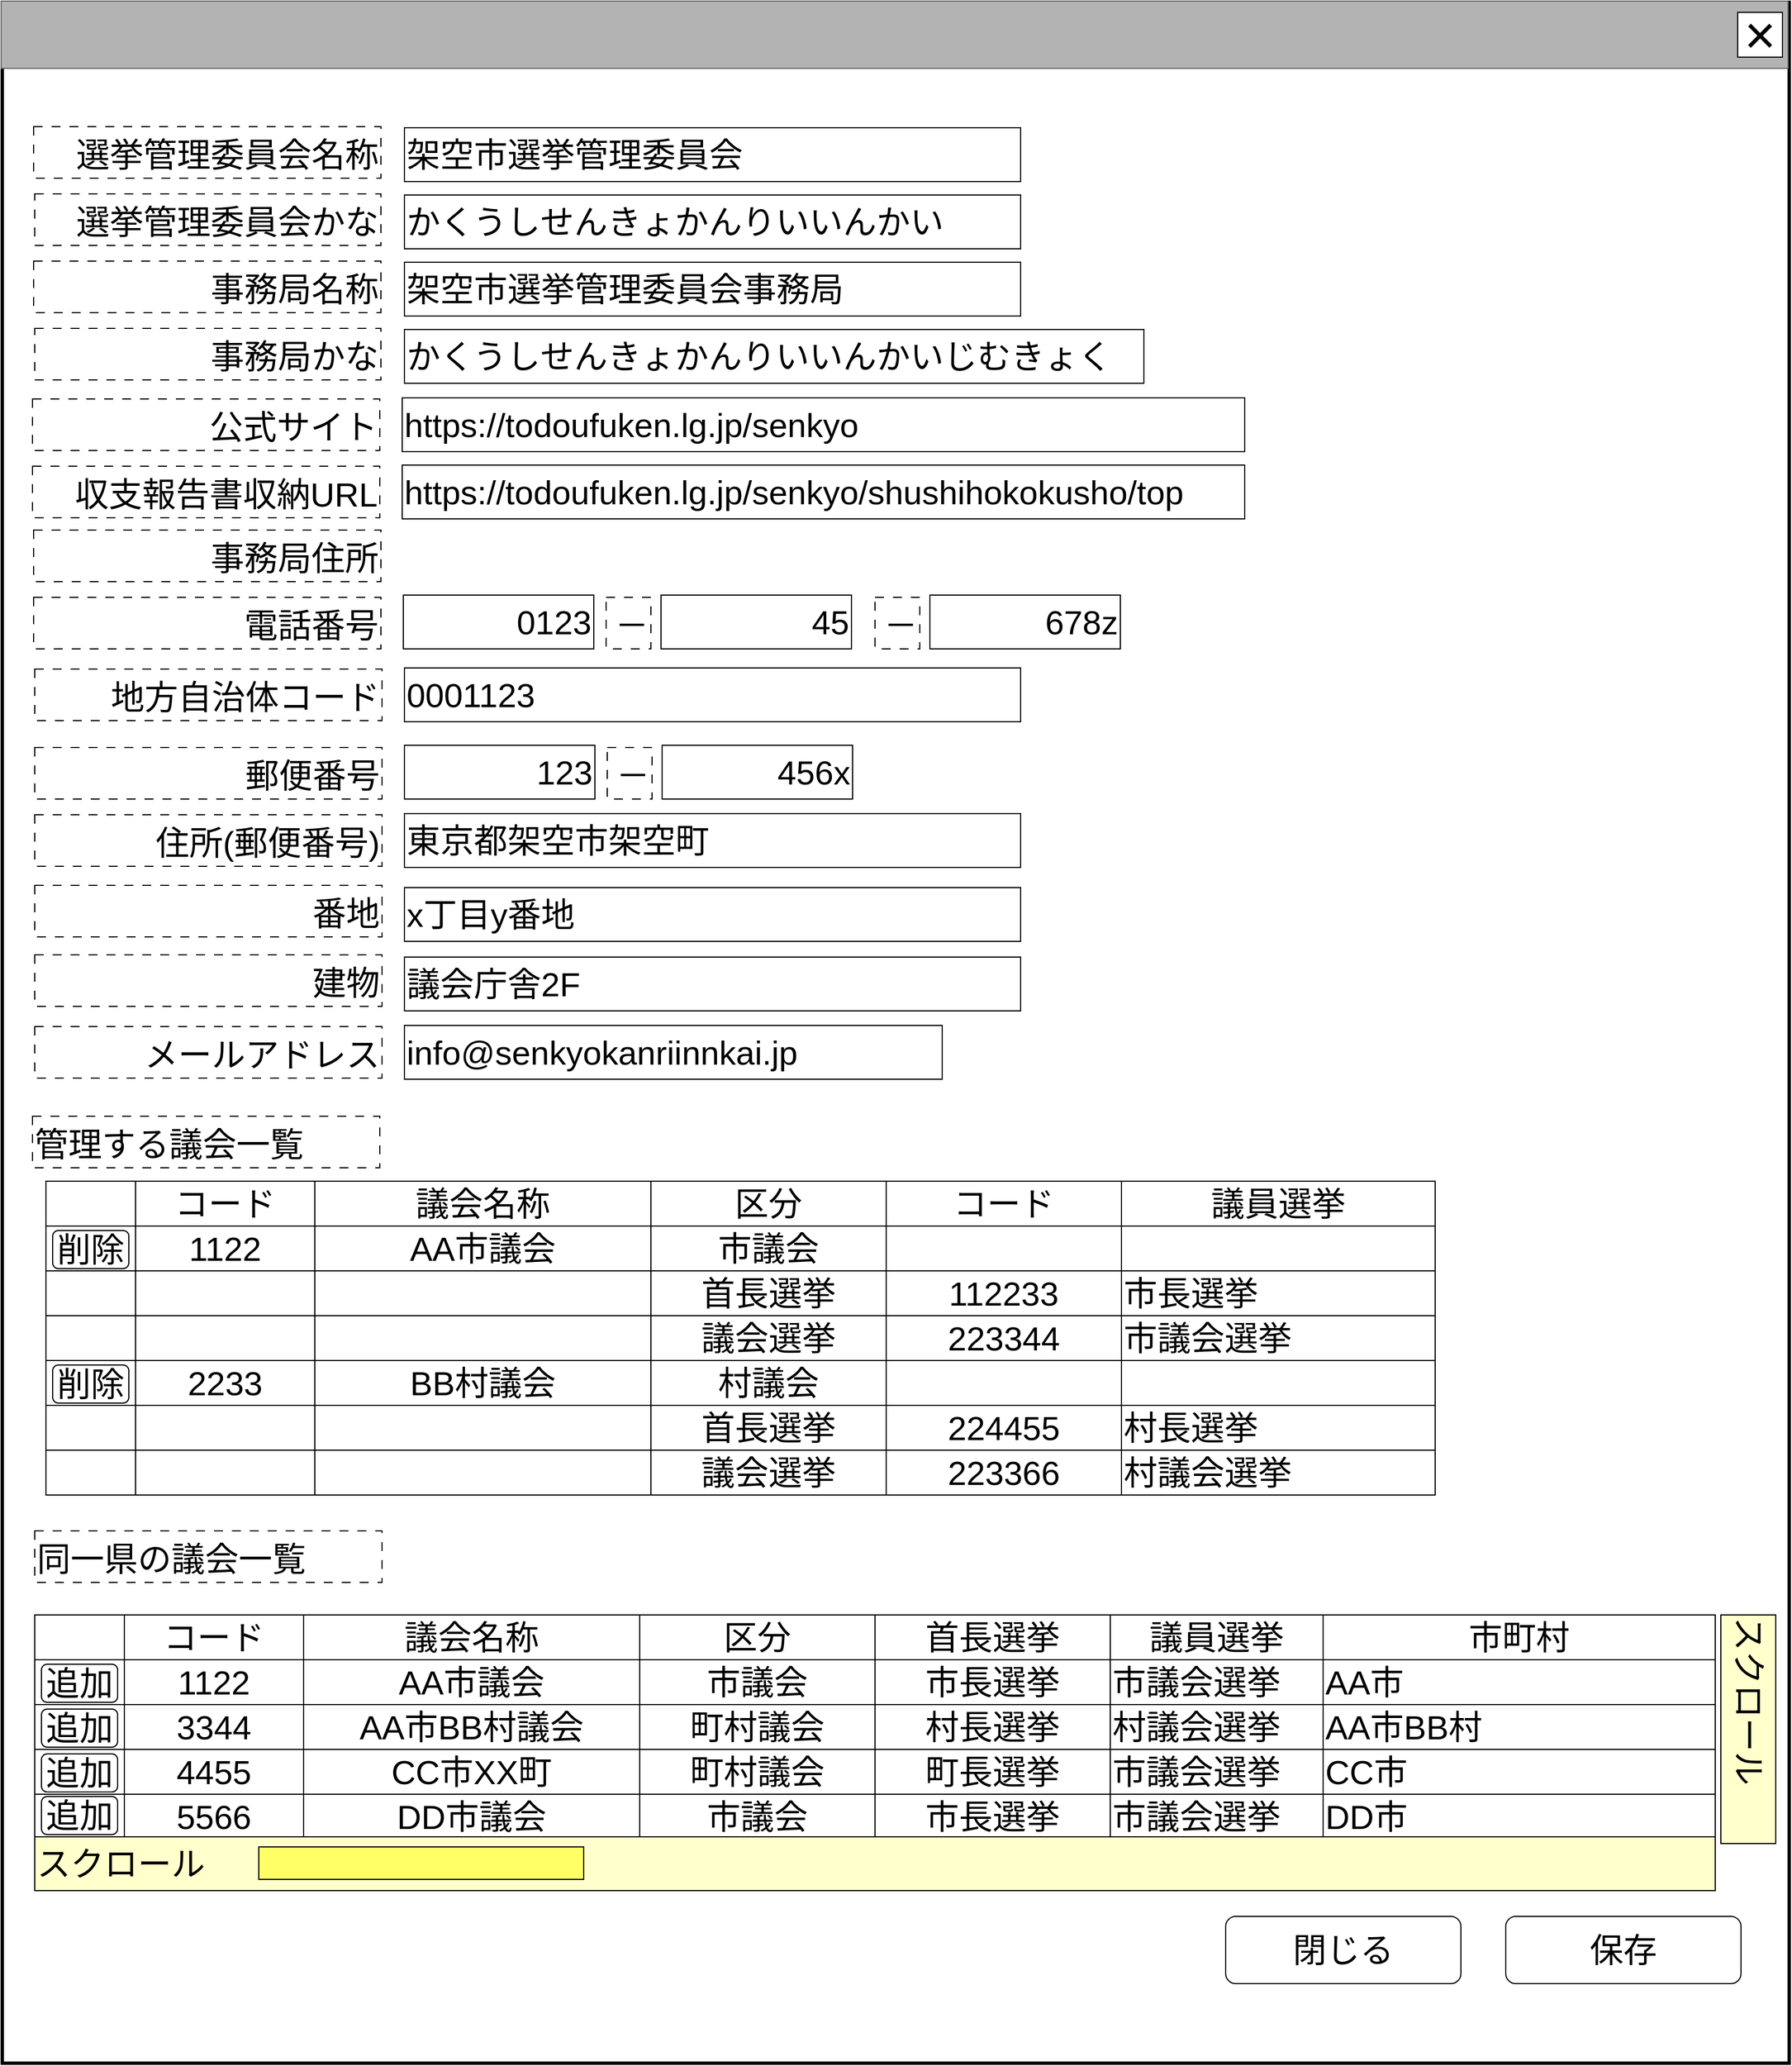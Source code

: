 <mxfile version="24.0.4" type="device">
  <diagram name="ページ1" id="LE8fIzdrHe0wcv1LTvfw">
    <mxGraphModel dx="2125" dy="1255" grid="1" gridSize="10" guides="1" tooltips="1" connect="1" arrows="1" fold="1" page="1" pageScale="1" pageWidth="1600" pageHeight="1200" math="0" shadow="0">
      <root>
        <mxCell id="0" />
        <mxCell id="cFaB45KztUIKXS-_cTrr-4" value="背景" style="locked=1;" parent="0" visible="0" />
        <mxCell id="cFaB45KztUIKXS-_cTrr-5" value="" style="rounded=0;whiteSpace=wrap;html=1;strokeWidth=3;" parent="cFaB45KztUIKXS-_cTrr-4" vertex="1">
          <mxGeometry x="1" y="1" width="1595" height="1180" as="geometry" />
        </mxCell>
        <mxCell id="cFaB45KztUIKXS-_cTrr-6" value="" style="rounded=0;whiteSpace=wrap;html=1;fillColor=#B3B3B3;fontColor=#333333;strokeColor=#666666;" parent="cFaB45KztUIKXS-_cTrr-4" vertex="1">
          <mxGeometry width="1595" height="60" as="geometry" />
        </mxCell>
        <mxCell id="cFaB45KztUIKXS-_cTrr-7" value="&lt;font style=&quot;font-size: 48px;&quot;&gt;×&lt;/font&gt;" style="rounded=0;whiteSpace=wrap;html=1;" parent="cFaB45KztUIKXS-_cTrr-4" vertex="1">
          <mxGeometry x="1550" y="10" width="40" height="40" as="geometry" />
        </mxCell>
        <mxCell id="cFaB45KztUIKXS-_cTrr-8" value="" style="rounded=0;whiteSpace=wrap;html=1;" parent="cFaB45KztUIKXS-_cTrr-4" vertex="1">
          <mxGeometry x="830" y="670" width="120" height="60" as="geometry" />
        </mxCell>
        <mxCell id="cFaB45KztUIKXS-_cTrr-9" value="ウインドウ" style="" parent="0" />
        <mxCell id="cFaB45KztUIKXS-_cTrr-10" value="" style="rounded=0;whiteSpace=wrap;html=1;strokeWidth=3;" parent="cFaB45KztUIKXS-_cTrr-9" vertex="1">
          <mxGeometry x="1" y="1" width="1595" height="1839" as="geometry" />
        </mxCell>
        <mxCell id="cFaB45KztUIKXS-_cTrr-11" value="" style="rounded=0;whiteSpace=wrap;html=1;fillColor=#B3B3B3;fontColor=#333333;strokeColor=#666666;" parent="cFaB45KztUIKXS-_cTrr-9" vertex="1">
          <mxGeometry width="1595" height="60" as="geometry" />
        </mxCell>
        <mxCell id="cFaB45KztUIKXS-_cTrr-12" value="&lt;font style=&quot;font-size: 48px;&quot;&gt;×&lt;/font&gt;" style="rounded=0;whiteSpace=wrap;html=1;" parent="cFaB45KztUIKXS-_cTrr-9" vertex="1">
          <mxGeometry x="1550" y="10" width="40" height="40" as="geometry" />
        </mxCell>
        <mxCell id="cFaB45KztUIKXS-_cTrr-14" value="名称未設定レイヤ" style="" parent="0" />
        <mxCell id="cDHuPOXS9VM1hq6QltUD-22" value="&lt;span style=&quot;font-size: 30px;&quot;&gt;123&lt;br&gt;&lt;/span&gt;" style="rounded=0;whiteSpace=wrap;html=1;align=right;" parent="cFaB45KztUIKXS-_cTrr-14" vertex="1">
          <mxGeometry x="360" y="664" width="170" height="48" as="geometry" />
        </mxCell>
        <mxCell id="cDHuPOXS9VM1hq6QltUD-23" value="&lt;span style=&quot;font-size: 30px;&quot;&gt;郵便番号&lt;/span&gt;" style="rounded=0;whiteSpace=wrap;html=1;align=right;dashed=1;dashPattern=8 8;verticalAlign=bottom;" parent="cFaB45KztUIKXS-_cTrr-14" vertex="1">
          <mxGeometry x="30" y="666" width="310" height="46" as="geometry" />
        </mxCell>
        <mxCell id="cDHuPOXS9VM1hq6QltUD-24" value="&lt;span style=&quot;font-size: 30px;&quot;&gt;456x&lt;br&gt;&lt;/span&gt;" style="rounded=0;whiteSpace=wrap;html=1;align=right;" parent="cFaB45KztUIKXS-_cTrr-14" vertex="1">
          <mxGeometry x="590" y="664" width="170" height="48" as="geometry" />
        </mxCell>
        <mxCell id="cDHuPOXS9VM1hq6QltUD-25" value="&lt;span style=&quot;font-size: 30px;&quot;&gt;住所(郵便番号)&lt;/span&gt;" style="rounded=0;whiteSpace=wrap;html=1;align=right;dashed=1;dashPattern=8 8;verticalAlign=bottom;" parent="cFaB45KztUIKXS-_cTrr-14" vertex="1">
          <mxGeometry x="30" y="726" width="310" height="46" as="geometry" />
        </mxCell>
        <mxCell id="cDHuPOXS9VM1hq6QltUD-26" value="&lt;span style=&quot;font-size: 30px;&quot;&gt;番地&lt;/span&gt;" style="rounded=0;whiteSpace=wrap;html=1;align=right;dashed=1;dashPattern=8 8;verticalAlign=bottom;" parent="cFaB45KztUIKXS-_cTrr-14" vertex="1">
          <mxGeometry x="30" y="789" width="310" height="46" as="geometry" />
        </mxCell>
        <mxCell id="cDHuPOXS9VM1hq6QltUD-27" value="&lt;span style=&quot;font-size: 30px;&quot;&gt;建物&lt;/span&gt;" style="rounded=0;whiteSpace=wrap;html=1;align=right;dashed=1;dashPattern=8 8;verticalAlign=bottom;" parent="cFaB45KztUIKXS-_cTrr-14" vertex="1">
          <mxGeometry x="30" y="851" width="310" height="46" as="geometry" />
        </mxCell>
        <mxCell id="cDHuPOXS9VM1hq6QltUD-28" value="&lt;span style=&quot;font-size: 30px;&quot;&gt;メールアドレス&lt;/span&gt;" style="rounded=0;whiteSpace=wrap;html=1;align=right;dashed=1;dashPattern=8 8;verticalAlign=bottom;" parent="cFaB45KztUIKXS-_cTrr-14" vertex="1">
          <mxGeometry x="30" y="915" width="310" height="46" as="geometry" />
        </mxCell>
        <mxCell id="cDHuPOXS9VM1hq6QltUD-29" value="&lt;font style=&quot;font-size: 30px;&quot;&gt;info@senkyokanriinnkai.jp&lt;/font&gt;" style="rounded=0;whiteSpace=wrap;html=1;align=left;" parent="cFaB45KztUIKXS-_cTrr-14" vertex="1">
          <mxGeometry x="360" y="914" width="480" height="48" as="geometry" />
        </mxCell>
        <mxCell id="cDHuPOXS9VM1hq6QltUD-32" value="&lt;span style=&quot;font-size: 30px;&quot;&gt;東京都架空市架空町&lt;/span&gt;" style="rounded=0;whiteSpace=wrap;html=1;align=left;" parent="cFaB45KztUIKXS-_cTrr-14" vertex="1">
          <mxGeometry x="360" y="725" width="550" height="48" as="geometry" />
        </mxCell>
        <mxCell id="cDHuPOXS9VM1hq6QltUD-33" value="&lt;span style=&quot;font-size: 30px;&quot;&gt;x丁目y番地&lt;/span&gt;" style="rounded=0;whiteSpace=wrap;html=1;align=left;" parent="cFaB45KztUIKXS-_cTrr-14" vertex="1">
          <mxGeometry x="360" y="791" width="550" height="48" as="geometry" />
        </mxCell>
        <mxCell id="cDHuPOXS9VM1hq6QltUD-34" value="&lt;span style=&quot;font-size: 30px;&quot;&gt;議会庁舎2F&lt;/span&gt;" style="rounded=0;whiteSpace=wrap;html=1;align=left;" parent="cFaB45KztUIKXS-_cTrr-14" vertex="1">
          <mxGeometry x="360" y="853" width="550" height="48" as="geometry" />
        </mxCell>
        <mxCell id="cDHuPOXS9VM1hq6QltUD-35" value="&lt;span style=&quot;font-size: 30px;&quot;&gt;－&lt;/span&gt;" style="rounded=0;whiteSpace=wrap;html=1;align=right;dashed=1;dashPattern=8 8;verticalAlign=bottom;" parent="cFaB45KztUIKXS-_cTrr-14" vertex="1">
          <mxGeometry x="541" y="666" width="40" height="46" as="geometry" />
        </mxCell>
        <mxCell id="cDHuPOXS9VM1hq6QltUD-36" value="&lt;font style=&quot;font-size: 30px;&quot;&gt;0123&lt;/font&gt;" style="rounded=0;whiteSpace=wrap;html=1;align=right;fillColor=#FFFFFF;" parent="cFaB45KztUIKXS-_cTrr-14" vertex="1">
          <mxGeometry x="359" y="530" width="170" height="48" as="geometry" />
        </mxCell>
        <mxCell id="cDHuPOXS9VM1hq6QltUD-37" value="&lt;span style=&quot;font-size: 30px;&quot;&gt;電話番号&lt;/span&gt;" style="rounded=0;whiteSpace=wrap;html=1;align=right;dashed=1;dashPattern=8 8;verticalAlign=bottom;" parent="cFaB45KztUIKXS-_cTrr-14" vertex="1">
          <mxGeometry x="29" y="532" width="310" height="46" as="geometry" />
        </mxCell>
        <mxCell id="cDHuPOXS9VM1hq6QltUD-38" value="&lt;span style=&quot;font-size: 30px;&quot;&gt;45&lt;br&gt;&lt;/span&gt;" style="rounded=0;whiteSpace=wrap;html=1;align=right;fillColor=#FFFFFF;" parent="cFaB45KztUIKXS-_cTrr-14" vertex="1">
          <mxGeometry x="589" y="530" width="170" height="48" as="geometry" />
        </mxCell>
        <mxCell id="cDHuPOXS9VM1hq6QltUD-39" value="&lt;span style=&quot;font-size: 30px;&quot;&gt;－&lt;/span&gt;" style="rounded=0;whiteSpace=wrap;html=1;align=right;dashed=1;dashPattern=8 8;verticalAlign=bottom;" parent="cFaB45KztUIKXS-_cTrr-14" vertex="1">
          <mxGeometry x="540" y="532" width="40" height="46" as="geometry" />
        </mxCell>
        <mxCell id="cDHuPOXS9VM1hq6QltUD-40" value="&lt;span style=&quot;font-size: 30px;&quot;&gt;678z&lt;br&gt;&lt;/span&gt;" style="rounded=0;whiteSpace=wrap;html=1;align=right;fillColor=#FFFFFF;" parent="cFaB45KztUIKXS-_cTrr-14" vertex="1">
          <mxGeometry x="829" y="530" width="170" height="48" as="geometry" />
        </mxCell>
        <mxCell id="cDHuPOXS9VM1hq6QltUD-41" value="&lt;span style=&quot;font-size: 30px;&quot;&gt;－&lt;/span&gt;" style="rounded=0;whiteSpace=wrap;html=1;align=right;dashed=1;dashPattern=8 8;verticalAlign=bottom;" parent="cFaB45KztUIKXS-_cTrr-14" vertex="1">
          <mxGeometry x="780" y="532" width="40" height="46" as="geometry" />
        </mxCell>
        <mxCell id="cDHuPOXS9VM1hq6QltUD-42" value="&lt;span style=&quot;font-size: 30px;&quot;&gt;事務局住所&lt;/span&gt;" style="rounded=0;whiteSpace=wrap;html=1;align=right;dashed=1;dashPattern=8 8;verticalAlign=bottom;" parent="cFaB45KztUIKXS-_cTrr-14" vertex="1">
          <mxGeometry x="29" y="472" width="310" height="46" as="geometry" />
        </mxCell>
        <mxCell id="cDHuPOXS9VM1hq6QltUD-43" value="&lt;span style=&quot;font-size: 30px;&quot;&gt;選挙管理委員会名称&lt;/span&gt;" style="rounded=0;whiteSpace=wrap;html=1;align=right;dashed=1;dashPattern=8 8;verticalAlign=bottom;" parent="cFaB45KztUIKXS-_cTrr-14" vertex="1">
          <mxGeometry x="29" y="112" width="310" height="46" as="geometry" />
        </mxCell>
        <mxCell id="cDHuPOXS9VM1hq6QltUD-44" value="&lt;span style=&quot;font-size: 30px;&quot;&gt;地方自治体コード&lt;/span&gt;" style="rounded=0;whiteSpace=wrap;html=1;align=right;dashed=1;dashPattern=8 8;verticalAlign=bottom;" parent="cFaB45KztUIKXS-_cTrr-14" vertex="1">
          <mxGeometry x="30" y="596" width="310" height="46" as="geometry" />
        </mxCell>
        <mxCell id="cDHuPOXS9VM1hq6QltUD-45" value="&lt;span style=&quot;font-size: 30px;&quot;&gt;0001123&lt;/span&gt;" style="rounded=0;whiteSpace=wrap;html=1;align=left;" parent="cFaB45KztUIKXS-_cTrr-14" vertex="1">
          <mxGeometry x="360" y="595" width="550" height="48" as="geometry" />
        </mxCell>
        <mxCell id="cDHuPOXS9VM1hq6QltUD-46" value="&lt;span style=&quot;font-size: 30px;&quot;&gt;架空市選挙管理委員会&lt;/span&gt;" style="rounded=0;whiteSpace=wrap;html=1;align=left;" parent="cFaB45KztUIKXS-_cTrr-14" vertex="1">
          <mxGeometry x="360" y="113" width="550" height="48" as="geometry" />
        </mxCell>
        <mxCell id="cDHuPOXS9VM1hq6QltUD-47" value="&lt;span style=&quot;font-size: 30px;&quot;&gt;選挙管理委員会かな&lt;/span&gt;" style="rounded=0;whiteSpace=wrap;html=1;align=right;dashed=1;dashPattern=8 8;verticalAlign=bottom;" parent="cFaB45KztUIKXS-_cTrr-14" vertex="1">
          <mxGeometry x="30" y="172" width="309" height="46" as="geometry" />
        </mxCell>
        <mxCell id="cDHuPOXS9VM1hq6QltUD-48" value="&lt;span style=&quot;font-size: 30px;&quot;&gt;かくうしせんきょかんりいいんかい&lt;/span&gt;" style="rounded=0;whiteSpace=wrap;html=1;align=left;" parent="cFaB45KztUIKXS-_cTrr-14" vertex="1">
          <mxGeometry x="360" y="173" width="550" height="48" as="geometry" />
        </mxCell>
        <mxCell id="cDHuPOXS9VM1hq6QltUD-49" value="&lt;span style=&quot;font-size: 30px;&quot;&gt;架空市選挙管理委員会&lt;/span&gt;" style="rounded=0;whiteSpace=wrap;html=1;align=left;" parent="cFaB45KztUIKXS-_cTrr-14" vertex="1">
          <mxGeometry x="360" y="113" width="550" height="48" as="geometry" />
        </mxCell>
        <mxCell id="cDHuPOXS9VM1hq6QltUD-50" value="&lt;span style=&quot;font-size: 30px;&quot;&gt;事務局名称&lt;/span&gt;" style="rounded=0;whiteSpace=wrap;html=1;align=right;dashed=1;dashPattern=8 8;verticalAlign=bottom;" parent="cFaB45KztUIKXS-_cTrr-14" vertex="1">
          <mxGeometry x="29" y="232" width="310" height="46" as="geometry" />
        </mxCell>
        <mxCell id="cDHuPOXS9VM1hq6QltUD-51" value="&lt;span style=&quot;font-size: 30px;&quot;&gt;事務局かな&lt;/span&gt;" style="rounded=0;whiteSpace=wrap;html=1;align=right;dashed=1;dashPattern=8 8;verticalAlign=bottom;" parent="cFaB45KztUIKXS-_cTrr-14" vertex="1">
          <mxGeometry x="30" y="292" width="309" height="46" as="geometry" />
        </mxCell>
        <mxCell id="cDHuPOXS9VM1hq6QltUD-52" value="&lt;span style=&quot;font-size: 30px;&quot;&gt;かくうしせんきょかんりいいんかいじむきょく&lt;/span&gt;" style="rounded=0;whiteSpace=wrap;html=1;align=left;" parent="cFaB45KztUIKXS-_cTrr-14" vertex="1">
          <mxGeometry x="360" y="293" width="660" height="48" as="geometry" />
        </mxCell>
        <mxCell id="cDHuPOXS9VM1hq6QltUD-53" value="&lt;span style=&quot;font-size: 30px;&quot;&gt;架空市選挙管理委員会事務局&lt;/span&gt;" style="rounded=0;whiteSpace=wrap;html=1;align=left;" parent="cFaB45KztUIKXS-_cTrr-14" vertex="1">
          <mxGeometry x="360" y="233" width="550" height="48" as="geometry" />
        </mxCell>
        <mxCell id="wAjUPPsb0E5kBIjXr_kq-0" value="&lt;span style=&quot;font-size: 30px;&quot;&gt;同一県の議会一覧&lt;/span&gt;" style="rounded=0;whiteSpace=wrap;html=1;align=left;dashed=1;dashPattern=8 8;verticalAlign=bottom;" parent="cFaB45KztUIKXS-_cTrr-14" vertex="1">
          <mxGeometry x="30" y="1365" width="310" height="46" as="geometry" />
        </mxCell>
        <mxCell id="wAjUPPsb0E5kBIjXr_kq-1" value="" style="shape=table;startSize=0;container=1;collapsible=0;childLayout=tableLayout;fontSize=16;" parent="cFaB45KztUIKXS-_cTrr-14" vertex="1">
          <mxGeometry x="30" y="1440" width="1500" height="200" as="geometry" />
        </mxCell>
        <mxCell id="wAjUPPsb0E5kBIjXr_kq-2" value="" style="shape=tableRow;horizontal=0;startSize=0;swimlaneHead=0;swimlaneBody=0;strokeColor=inherit;top=0;left=0;bottom=0;right=0;collapsible=0;dropTarget=0;fillColor=none;points=[[0,0.5],[1,0.5]];portConstraint=eastwest;fontSize=16;" parent="wAjUPPsb0E5kBIjXr_kq-1" vertex="1">
          <mxGeometry width="1500" height="40" as="geometry" />
        </mxCell>
        <mxCell id="wAjUPPsb0E5kBIjXr_kq-3" value="" style="shape=partialRectangle;html=1;whiteSpace=wrap;connectable=0;strokeColor=inherit;overflow=hidden;fillColor=none;top=0;left=0;bottom=0;right=0;pointerEvents=1;fontSize=16;" parent="wAjUPPsb0E5kBIjXr_kq-2" vertex="1">
          <mxGeometry width="80" height="40" as="geometry">
            <mxRectangle width="80" height="40" as="alternateBounds" />
          </mxGeometry>
        </mxCell>
        <mxCell id="wAjUPPsb0E5kBIjXr_kq-4" value="&lt;font style=&quot;font-size: 30px;&quot;&gt;コード&lt;/font&gt;" style="shape=partialRectangle;html=1;whiteSpace=wrap;connectable=0;strokeColor=inherit;overflow=hidden;fillColor=none;top=0;left=0;bottom=0;right=0;pointerEvents=1;fontSize=16;" parent="wAjUPPsb0E5kBIjXr_kq-2" vertex="1">
          <mxGeometry x="80" width="160" height="40" as="geometry">
            <mxRectangle width="160" height="40" as="alternateBounds" />
          </mxGeometry>
        </mxCell>
        <mxCell id="wAjUPPsb0E5kBIjXr_kq-5" value="&lt;font style=&quot;font-size: 30px;&quot;&gt;議会名称&lt;/font&gt;" style="shape=partialRectangle;html=1;whiteSpace=wrap;connectable=0;strokeColor=inherit;overflow=hidden;fillColor=none;top=0;left=0;bottom=0;right=0;pointerEvents=1;fontSize=16;" parent="wAjUPPsb0E5kBIjXr_kq-2" vertex="1">
          <mxGeometry x="240" width="300" height="40" as="geometry">
            <mxRectangle width="300" height="40" as="alternateBounds" />
          </mxGeometry>
        </mxCell>
        <mxCell id="wAjUPPsb0E5kBIjXr_kq-6" value="&lt;font style=&quot;font-size: 30px;&quot;&gt;区分&lt;/font&gt;" style="shape=partialRectangle;html=1;whiteSpace=wrap;connectable=0;strokeColor=inherit;overflow=hidden;fillColor=none;top=0;left=0;bottom=0;right=0;pointerEvents=1;fontSize=16;" parent="wAjUPPsb0E5kBIjXr_kq-2" vertex="1">
          <mxGeometry x="540" width="210" height="40" as="geometry">
            <mxRectangle width="210" height="40" as="alternateBounds" />
          </mxGeometry>
        </mxCell>
        <mxCell id="wAjUPPsb0E5kBIjXr_kq-7" value="&lt;font style=&quot;font-size: 30px;&quot;&gt;首長選挙&lt;/font&gt;" style="shape=partialRectangle;html=1;whiteSpace=wrap;connectable=0;strokeColor=inherit;overflow=hidden;fillColor=none;top=0;left=0;bottom=0;right=0;pointerEvents=1;fontSize=16;" parent="wAjUPPsb0E5kBIjXr_kq-2" vertex="1">
          <mxGeometry x="750" width="210" height="40" as="geometry">
            <mxRectangle width="210" height="40" as="alternateBounds" />
          </mxGeometry>
        </mxCell>
        <mxCell id="wAjUPPsb0E5kBIjXr_kq-8" value="&lt;font style=&quot;font-size: 30px;&quot;&gt;議員選挙&lt;/font&gt;" style="shape=partialRectangle;html=1;whiteSpace=wrap;connectable=0;strokeColor=inherit;overflow=hidden;fillColor=none;top=0;left=0;bottom=0;right=0;pointerEvents=1;fontSize=16;" parent="wAjUPPsb0E5kBIjXr_kq-2" vertex="1">
          <mxGeometry x="960" width="190" height="40" as="geometry">
            <mxRectangle width="190" height="40" as="alternateBounds" />
          </mxGeometry>
        </mxCell>
        <mxCell id="wAjUPPsb0E5kBIjXr_kq-9" value="&lt;font style=&quot;font-size: 30px;&quot;&gt;市町村&lt;/font&gt;" style="shape=partialRectangle;html=1;whiteSpace=wrap;connectable=0;strokeColor=inherit;overflow=hidden;fillColor=none;top=0;left=0;bottom=0;right=0;pointerEvents=1;fontSize=16;" parent="wAjUPPsb0E5kBIjXr_kq-2" vertex="1">
          <mxGeometry x="1150" width="350" height="40" as="geometry">
            <mxRectangle width="350" height="40" as="alternateBounds" />
          </mxGeometry>
        </mxCell>
        <mxCell id="wAjUPPsb0E5kBIjXr_kq-10" value="" style="shape=tableRow;horizontal=0;startSize=0;swimlaneHead=0;swimlaneBody=0;strokeColor=inherit;top=0;left=0;bottom=0;right=0;collapsible=0;dropTarget=0;fillColor=none;points=[[0,0.5],[1,0.5]];portConstraint=eastwest;fontSize=16;" parent="wAjUPPsb0E5kBIjXr_kq-1" vertex="1">
          <mxGeometry y="40" width="1500" height="40" as="geometry" />
        </mxCell>
        <mxCell id="wAjUPPsb0E5kBIjXr_kq-11" value="" style="shape=partialRectangle;html=1;whiteSpace=wrap;connectable=0;strokeColor=inherit;overflow=hidden;fillColor=none;top=0;left=0;bottom=0;right=0;pointerEvents=1;fontSize=16;" parent="wAjUPPsb0E5kBIjXr_kq-10" vertex="1">
          <mxGeometry width="80" height="40" as="geometry">
            <mxRectangle width="80" height="40" as="alternateBounds" />
          </mxGeometry>
        </mxCell>
        <mxCell id="wAjUPPsb0E5kBIjXr_kq-12" value="&lt;font style=&quot;font-size: 30px;&quot;&gt;1122&lt;/font&gt;" style="shape=partialRectangle;html=1;whiteSpace=wrap;connectable=0;strokeColor=inherit;overflow=hidden;fillColor=none;top=0;left=0;bottom=0;right=0;pointerEvents=1;fontSize=16;" parent="wAjUPPsb0E5kBIjXr_kq-10" vertex="1">
          <mxGeometry x="80" width="160" height="40" as="geometry">
            <mxRectangle width="160" height="40" as="alternateBounds" />
          </mxGeometry>
        </mxCell>
        <mxCell id="wAjUPPsb0E5kBIjXr_kq-13" value="&lt;span style=&quot;font-size: 30px;&quot;&gt;AA市議会&lt;/span&gt;" style="shape=partialRectangle;html=1;whiteSpace=wrap;connectable=0;strokeColor=inherit;overflow=hidden;fillColor=none;top=0;left=0;bottom=0;right=0;pointerEvents=1;fontSize=16;" parent="wAjUPPsb0E5kBIjXr_kq-10" vertex="1">
          <mxGeometry x="240" width="300" height="40" as="geometry">
            <mxRectangle width="300" height="40" as="alternateBounds" />
          </mxGeometry>
        </mxCell>
        <mxCell id="wAjUPPsb0E5kBIjXr_kq-14" value="&lt;font style=&quot;font-size: 30px;&quot;&gt;市議会&lt;/font&gt;" style="shape=partialRectangle;html=1;whiteSpace=wrap;connectable=0;strokeColor=inherit;overflow=hidden;fillColor=none;top=0;left=0;bottom=0;right=0;pointerEvents=1;fontSize=16;" parent="wAjUPPsb0E5kBIjXr_kq-10" vertex="1">
          <mxGeometry x="540" width="210" height="40" as="geometry">
            <mxRectangle width="210" height="40" as="alternateBounds" />
          </mxGeometry>
        </mxCell>
        <mxCell id="wAjUPPsb0E5kBIjXr_kq-15" value="&lt;font style=&quot;font-size: 30px;&quot;&gt;市長選挙&lt;br&gt;&lt;/font&gt;" style="shape=partialRectangle;html=1;whiteSpace=wrap;connectable=0;strokeColor=inherit;overflow=hidden;fillColor=none;top=0;left=0;bottom=0;right=0;pointerEvents=1;fontSize=16;" parent="wAjUPPsb0E5kBIjXr_kq-10" vertex="1">
          <mxGeometry x="750" width="210" height="40" as="geometry">
            <mxRectangle width="210" height="40" as="alternateBounds" />
          </mxGeometry>
        </mxCell>
        <mxCell id="wAjUPPsb0E5kBIjXr_kq-16" value="&lt;font style=&quot;font-size: 30px;&quot;&gt;市議会選挙&lt;/font&gt;" style="shape=partialRectangle;html=1;whiteSpace=wrap;connectable=0;strokeColor=inherit;overflow=hidden;fillColor=none;top=0;left=0;bottom=0;right=0;pointerEvents=1;fontSize=16;align=left;" parent="wAjUPPsb0E5kBIjXr_kq-10" vertex="1">
          <mxGeometry x="960" width="190" height="40" as="geometry">
            <mxRectangle width="190" height="40" as="alternateBounds" />
          </mxGeometry>
        </mxCell>
        <mxCell id="wAjUPPsb0E5kBIjXr_kq-17" value="&lt;font style=&quot;font-size: 30px;&quot;&gt;AA市&lt;/font&gt;" style="shape=partialRectangle;html=1;whiteSpace=wrap;connectable=0;strokeColor=inherit;overflow=hidden;fillColor=none;top=0;left=0;bottom=0;right=0;pointerEvents=1;fontSize=16;align=left;" parent="wAjUPPsb0E5kBIjXr_kq-10" vertex="1">
          <mxGeometry x="1150" width="350" height="40" as="geometry">
            <mxRectangle width="350" height="40" as="alternateBounds" />
          </mxGeometry>
        </mxCell>
        <mxCell id="wAjUPPsb0E5kBIjXr_kq-18" value="" style="shape=tableRow;horizontal=0;startSize=0;swimlaneHead=0;swimlaneBody=0;strokeColor=inherit;top=0;left=0;bottom=0;right=0;collapsible=0;dropTarget=0;fillColor=none;points=[[0,0.5],[1,0.5]];portConstraint=eastwest;fontSize=16;align=left;" parent="wAjUPPsb0E5kBIjXr_kq-1" vertex="1">
          <mxGeometry y="80" width="1500" height="40" as="geometry" />
        </mxCell>
        <mxCell id="wAjUPPsb0E5kBIjXr_kq-19" value="" style="shape=partialRectangle;html=1;whiteSpace=wrap;connectable=0;strokeColor=inherit;overflow=hidden;fillColor=none;top=0;left=0;bottom=0;right=0;pointerEvents=1;fontSize=16;" parent="wAjUPPsb0E5kBIjXr_kq-18" vertex="1">
          <mxGeometry width="80" height="40" as="geometry">
            <mxRectangle width="80" height="40" as="alternateBounds" />
          </mxGeometry>
        </mxCell>
        <mxCell id="wAjUPPsb0E5kBIjXr_kq-20" value="&lt;font style=&quot;font-size: 30px;&quot;&gt;3344&lt;/font&gt;" style="shape=partialRectangle;html=1;whiteSpace=wrap;connectable=0;strokeColor=inherit;overflow=hidden;fillColor=none;top=0;left=0;bottom=0;right=0;pointerEvents=1;fontSize=16;" parent="wAjUPPsb0E5kBIjXr_kq-18" vertex="1">
          <mxGeometry x="80" width="160" height="40" as="geometry">
            <mxRectangle width="160" height="40" as="alternateBounds" />
          </mxGeometry>
        </mxCell>
        <mxCell id="wAjUPPsb0E5kBIjXr_kq-21" value="&lt;font style=&quot;font-size: 30px;&quot;&gt;AA市BB村議会&lt;br&gt;&lt;/font&gt;" style="shape=partialRectangle;html=1;whiteSpace=wrap;connectable=0;strokeColor=inherit;overflow=hidden;fillColor=none;top=0;left=0;bottom=0;right=0;pointerEvents=1;fontSize=16;" parent="wAjUPPsb0E5kBIjXr_kq-18" vertex="1">
          <mxGeometry x="240" width="300" height="40" as="geometry">
            <mxRectangle width="300" height="40" as="alternateBounds" />
          </mxGeometry>
        </mxCell>
        <mxCell id="wAjUPPsb0E5kBIjXr_kq-22" value="&lt;font style=&quot;font-size: 30px;&quot;&gt;町村議会&lt;/font&gt;" style="shape=partialRectangle;html=1;whiteSpace=wrap;connectable=0;strokeColor=inherit;overflow=hidden;fillColor=none;top=0;left=0;bottom=0;right=0;pointerEvents=1;fontSize=16;" parent="wAjUPPsb0E5kBIjXr_kq-18" vertex="1">
          <mxGeometry x="540" width="210" height="40" as="geometry">
            <mxRectangle width="210" height="40" as="alternateBounds" />
          </mxGeometry>
        </mxCell>
        <mxCell id="wAjUPPsb0E5kBIjXr_kq-23" value="&lt;font style=&quot;font-size: 30px;&quot;&gt;村長選挙&lt;/font&gt;" style="shape=partialRectangle;html=1;whiteSpace=wrap;connectable=0;strokeColor=inherit;overflow=hidden;fillColor=none;top=0;left=0;bottom=0;right=0;pointerEvents=1;fontSize=16;" parent="wAjUPPsb0E5kBIjXr_kq-18" vertex="1">
          <mxGeometry x="750" width="210" height="40" as="geometry">
            <mxRectangle width="210" height="40" as="alternateBounds" />
          </mxGeometry>
        </mxCell>
        <mxCell id="wAjUPPsb0E5kBIjXr_kq-24" value="&lt;font style=&quot;font-size: 30px;&quot;&gt;村議会選挙&lt;/font&gt;" style="shape=partialRectangle;html=1;whiteSpace=wrap;connectable=0;strokeColor=inherit;overflow=hidden;fillColor=none;top=0;left=0;bottom=0;right=0;pointerEvents=1;fontSize=16;align=left;" parent="wAjUPPsb0E5kBIjXr_kq-18" vertex="1">
          <mxGeometry x="960" width="190" height="40" as="geometry">
            <mxRectangle width="190" height="40" as="alternateBounds" />
          </mxGeometry>
        </mxCell>
        <mxCell id="wAjUPPsb0E5kBIjXr_kq-25" value="&lt;font style=&quot;font-size: 30px;&quot;&gt;AA市BB村&lt;/font&gt;" style="shape=partialRectangle;html=1;whiteSpace=wrap;connectable=0;strokeColor=inherit;overflow=hidden;fillColor=none;top=0;left=0;bottom=0;right=0;pointerEvents=1;fontSize=16;align=left;" parent="wAjUPPsb0E5kBIjXr_kq-18" vertex="1">
          <mxGeometry x="1150" width="350" height="40" as="geometry">
            <mxRectangle width="350" height="40" as="alternateBounds" />
          </mxGeometry>
        </mxCell>
        <mxCell id="wAjUPPsb0E5kBIjXr_kq-26" style="shape=tableRow;horizontal=0;startSize=0;swimlaneHead=0;swimlaneBody=0;strokeColor=inherit;top=0;left=0;bottom=0;right=0;collapsible=0;dropTarget=0;fillColor=none;points=[[0,0.5],[1,0.5]];portConstraint=eastwest;fontSize=16;" parent="wAjUPPsb0E5kBIjXr_kq-1" vertex="1">
          <mxGeometry y="120" width="1500" height="40" as="geometry" />
        </mxCell>
        <mxCell id="wAjUPPsb0E5kBIjXr_kq-27" style="shape=partialRectangle;html=1;whiteSpace=wrap;connectable=0;strokeColor=inherit;overflow=hidden;fillColor=none;top=0;left=0;bottom=0;right=0;pointerEvents=1;fontSize=16;" parent="wAjUPPsb0E5kBIjXr_kq-26" vertex="1">
          <mxGeometry width="80" height="40" as="geometry">
            <mxRectangle width="80" height="40" as="alternateBounds" />
          </mxGeometry>
        </mxCell>
        <mxCell id="wAjUPPsb0E5kBIjXr_kq-28" value="&lt;font style=&quot;font-size: 30px;&quot;&gt;4455&lt;/font&gt;" style="shape=partialRectangle;html=1;whiteSpace=wrap;connectable=0;strokeColor=inherit;overflow=hidden;fillColor=none;top=0;left=0;bottom=0;right=0;pointerEvents=1;fontSize=16;" parent="wAjUPPsb0E5kBIjXr_kq-26" vertex="1">
          <mxGeometry x="80" width="160" height="40" as="geometry">
            <mxRectangle width="160" height="40" as="alternateBounds" />
          </mxGeometry>
        </mxCell>
        <mxCell id="wAjUPPsb0E5kBIjXr_kq-29" value="&lt;font style=&quot;font-size: 30px;&quot;&gt;CC市XX町&lt;br&gt;&lt;/font&gt;" style="shape=partialRectangle;html=1;whiteSpace=wrap;connectable=0;strokeColor=inherit;overflow=hidden;fillColor=none;top=0;left=0;bottom=0;right=0;pointerEvents=1;fontSize=16;" parent="wAjUPPsb0E5kBIjXr_kq-26" vertex="1">
          <mxGeometry x="240" width="300" height="40" as="geometry">
            <mxRectangle width="300" height="40" as="alternateBounds" />
          </mxGeometry>
        </mxCell>
        <mxCell id="wAjUPPsb0E5kBIjXr_kq-30" value="&lt;font style=&quot;font-size: 30px;&quot;&gt;町村議会&lt;/font&gt;" style="shape=partialRectangle;html=1;whiteSpace=wrap;connectable=0;strokeColor=inherit;overflow=hidden;fillColor=none;top=0;left=0;bottom=0;right=0;pointerEvents=1;fontSize=16;" parent="wAjUPPsb0E5kBIjXr_kq-26" vertex="1">
          <mxGeometry x="540" width="210" height="40" as="geometry">
            <mxRectangle width="210" height="40" as="alternateBounds" />
          </mxGeometry>
        </mxCell>
        <mxCell id="wAjUPPsb0E5kBIjXr_kq-31" value="&lt;font style=&quot;font-size: 30px;&quot;&gt;町長選挙&lt;/font&gt;" style="shape=partialRectangle;html=1;whiteSpace=wrap;connectable=0;strokeColor=inherit;overflow=hidden;fillColor=none;top=0;left=0;bottom=0;right=0;pointerEvents=1;fontSize=16;" parent="wAjUPPsb0E5kBIjXr_kq-26" vertex="1">
          <mxGeometry x="750" width="210" height="40" as="geometry">
            <mxRectangle width="210" height="40" as="alternateBounds" />
          </mxGeometry>
        </mxCell>
        <mxCell id="wAjUPPsb0E5kBIjXr_kq-32" value="&lt;font style=&quot;font-size: 30px;&quot;&gt;市議会選挙&lt;/font&gt;" style="shape=partialRectangle;html=1;whiteSpace=wrap;connectable=0;strokeColor=inherit;overflow=hidden;fillColor=none;top=0;left=0;bottom=0;right=0;pointerEvents=1;fontSize=16;align=left;" parent="wAjUPPsb0E5kBIjXr_kq-26" vertex="1">
          <mxGeometry x="960" width="190" height="40" as="geometry">
            <mxRectangle width="190" height="40" as="alternateBounds" />
          </mxGeometry>
        </mxCell>
        <mxCell id="wAjUPPsb0E5kBIjXr_kq-33" value="&lt;font style=&quot;font-size: 30px;&quot;&gt;CC市&lt;/font&gt;" style="shape=partialRectangle;html=1;whiteSpace=wrap;connectable=0;strokeColor=inherit;overflow=hidden;fillColor=none;top=0;left=0;bottom=0;right=0;pointerEvents=1;fontSize=16;align=left;" parent="wAjUPPsb0E5kBIjXr_kq-26" vertex="1">
          <mxGeometry x="1150" width="350" height="40" as="geometry">
            <mxRectangle width="350" height="40" as="alternateBounds" />
          </mxGeometry>
        </mxCell>
        <mxCell id="wAjUPPsb0E5kBIjXr_kq-34" style="shape=tableRow;horizontal=0;startSize=0;swimlaneHead=0;swimlaneBody=0;strokeColor=inherit;top=0;left=0;bottom=0;right=0;collapsible=0;dropTarget=0;fillColor=none;points=[[0,0.5],[1,0.5]];portConstraint=eastwest;fontSize=16;" parent="wAjUPPsb0E5kBIjXr_kq-1" vertex="1">
          <mxGeometry y="160" width="1500" height="40" as="geometry" />
        </mxCell>
        <mxCell id="wAjUPPsb0E5kBIjXr_kq-35" style="shape=partialRectangle;html=1;whiteSpace=wrap;connectable=0;strokeColor=inherit;overflow=hidden;fillColor=none;top=0;left=0;bottom=0;right=0;pointerEvents=1;fontSize=16;" parent="wAjUPPsb0E5kBIjXr_kq-34" vertex="1">
          <mxGeometry width="80" height="40" as="geometry">
            <mxRectangle width="80" height="40" as="alternateBounds" />
          </mxGeometry>
        </mxCell>
        <mxCell id="wAjUPPsb0E5kBIjXr_kq-36" value="&lt;font style=&quot;font-size: 30px;&quot;&gt;5566&lt;/font&gt;" style="shape=partialRectangle;html=1;whiteSpace=wrap;connectable=0;strokeColor=inherit;overflow=hidden;fillColor=none;top=0;left=0;bottom=0;right=0;pointerEvents=1;fontSize=16;" parent="wAjUPPsb0E5kBIjXr_kq-34" vertex="1">
          <mxGeometry x="80" width="160" height="40" as="geometry">
            <mxRectangle width="160" height="40" as="alternateBounds" />
          </mxGeometry>
        </mxCell>
        <mxCell id="wAjUPPsb0E5kBIjXr_kq-37" value="&lt;font style=&quot;font-size: 30px;&quot;&gt;DD市議会&lt;/font&gt;" style="shape=partialRectangle;html=1;whiteSpace=wrap;connectable=0;strokeColor=inherit;overflow=hidden;fillColor=none;top=0;left=0;bottom=0;right=0;pointerEvents=1;fontSize=16;" parent="wAjUPPsb0E5kBIjXr_kq-34" vertex="1">
          <mxGeometry x="240" width="300" height="40" as="geometry">
            <mxRectangle width="300" height="40" as="alternateBounds" />
          </mxGeometry>
        </mxCell>
        <mxCell id="wAjUPPsb0E5kBIjXr_kq-38" value="&lt;font style=&quot;font-size: 30px;&quot;&gt;市議会&lt;/font&gt;&lt;span style=&quot;font-size: 30px;&quot;&gt;&lt;br&gt;&lt;/span&gt;" style="shape=partialRectangle;html=1;whiteSpace=wrap;connectable=0;strokeColor=inherit;overflow=hidden;fillColor=none;top=0;left=0;bottom=0;right=0;pointerEvents=1;fontSize=16;" parent="wAjUPPsb0E5kBIjXr_kq-34" vertex="1">
          <mxGeometry x="540" width="210" height="40" as="geometry">
            <mxRectangle width="210" height="40" as="alternateBounds" />
          </mxGeometry>
        </mxCell>
        <mxCell id="wAjUPPsb0E5kBIjXr_kq-39" value="&lt;font style=&quot;font-size: 30px;&quot;&gt;市長選挙&lt;/font&gt;" style="shape=partialRectangle;html=1;whiteSpace=wrap;connectable=0;strokeColor=inherit;overflow=hidden;fillColor=none;top=0;left=0;bottom=0;right=0;pointerEvents=1;fontSize=16;" parent="wAjUPPsb0E5kBIjXr_kq-34" vertex="1">
          <mxGeometry x="750" width="210" height="40" as="geometry">
            <mxRectangle width="210" height="40" as="alternateBounds" />
          </mxGeometry>
        </mxCell>
        <mxCell id="wAjUPPsb0E5kBIjXr_kq-40" value="&lt;div style=&quot;&quot;&gt;&lt;span style=&quot;font-size: 30px; background-color: initial;&quot;&gt;市議会選挙&lt;/span&gt;&lt;/div&gt;" style="shape=partialRectangle;html=1;whiteSpace=wrap;connectable=0;strokeColor=inherit;overflow=hidden;fillColor=none;top=0;left=0;bottom=0;right=0;pointerEvents=1;fontSize=16;align=left;" parent="wAjUPPsb0E5kBIjXr_kq-34" vertex="1">
          <mxGeometry x="960" width="190" height="40" as="geometry">
            <mxRectangle width="190" height="40" as="alternateBounds" />
          </mxGeometry>
        </mxCell>
        <mxCell id="wAjUPPsb0E5kBIjXr_kq-41" value="&lt;font style=&quot;font-size: 30px;&quot;&gt;DD市&lt;/font&gt;" style="shape=partialRectangle;html=1;whiteSpace=wrap;connectable=0;strokeColor=inherit;overflow=hidden;fillColor=none;top=0;left=0;bottom=0;right=0;pointerEvents=1;fontSize=16;align=left;" parent="wAjUPPsb0E5kBIjXr_kq-34" vertex="1">
          <mxGeometry x="1150" width="350" height="40" as="geometry">
            <mxRectangle width="350" height="40" as="alternateBounds" />
          </mxGeometry>
        </mxCell>
        <mxCell id="wAjUPPsb0E5kBIjXr_kq-56" value="&lt;div style=&quot;&quot;&gt;&lt;font style=&quot;font-size: 30px;&quot;&gt;スクロール&lt;/font&gt;&lt;/div&gt;" style="rounded=0;whiteSpace=wrap;html=1;align=left;verticalAlign=top;fillColor=#FFFFCC;" parent="cFaB45KztUIKXS-_cTrr-14" vertex="1">
          <mxGeometry x="30" y="1638" width="1500" height="48" as="geometry" />
        </mxCell>
        <mxCell id="wAjUPPsb0E5kBIjXr_kq-57" value="&lt;div style=&quot;&quot;&gt;&lt;br&gt;&lt;/div&gt;" style="rounded=0;whiteSpace=wrap;html=1;align=left;verticalAlign=top;fillColor=#FFFF66;" parent="cFaB45KztUIKXS-_cTrr-14" vertex="1">
          <mxGeometry x="230" y="1647" width="290" height="29" as="geometry" />
        </mxCell>
        <mxCell id="wAjUPPsb0E5kBIjXr_kq-58" value="&lt;div style=&quot;&quot;&gt;&lt;font style=&quot;font-size: 30px;&quot;&gt;スクロール&lt;/font&gt;&lt;/div&gt;" style="rounded=0;whiteSpace=wrap;html=1;align=left;verticalAlign=top;fillColor=#FFFFCC;rotation=90;" parent="cFaB45KztUIKXS-_cTrr-14" vertex="1">
          <mxGeometry x="1457.5" y="1517.5" width="204" height="49" as="geometry" />
        </mxCell>
        <mxCell id="wAjUPPsb0E5kBIjXr_kq-59" value="&lt;font style=&quot;font-size: 30px;&quot;&gt;追加&lt;/font&gt;" style="rounded=1;whiteSpace=wrap;html=1;strokeWidth=1;" parent="cFaB45KztUIKXS-_cTrr-14" vertex="1">
          <mxGeometry x="36" y="1484" width="68" height="34" as="geometry" />
        </mxCell>
        <mxCell id="wAjUPPsb0E5kBIjXr_kq-60" value="&lt;font style=&quot;font-size: 30px;&quot;&gt;追加&lt;/font&gt;" style="rounded=1;whiteSpace=wrap;html=1;strokeWidth=1;" parent="cFaB45KztUIKXS-_cTrr-14" vertex="1">
          <mxGeometry x="36" y="1524" width="68" height="34" as="geometry" />
        </mxCell>
        <mxCell id="wAjUPPsb0E5kBIjXr_kq-61" value="&lt;font style=&quot;font-size: 30px;&quot;&gt;追加&lt;/font&gt;" style="rounded=1;whiteSpace=wrap;html=1;strokeWidth=1;" parent="cFaB45KztUIKXS-_cTrr-14" vertex="1">
          <mxGeometry x="36" y="1564" width="68" height="34" as="geometry" />
        </mxCell>
        <mxCell id="wAjUPPsb0E5kBIjXr_kq-62" value="&lt;font style=&quot;font-size: 30px;&quot;&gt;追加&lt;/font&gt;" style="rounded=1;whiteSpace=wrap;html=1;strokeWidth=1;" parent="cFaB45KztUIKXS-_cTrr-14" vertex="1">
          <mxGeometry x="36" y="1602" width="68" height="34" as="geometry" />
        </mxCell>
        <mxCell id="wAjUPPsb0E5kBIjXr_kq-63" value="&lt;span style=&quot;font-size: 30px;&quot;&gt;管理する議会一覧&lt;/span&gt;" style="rounded=0;whiteSpace=wrap;html=1;align=left;dashed=1;dashPattern=8 8;verticalAlign=bottom;" parent="cFaB45KztUIKXS-_cTrr-14" vertex="1">
          <mxGeometry x="28" y="995" width="310" height="46" as="geometry" />
        </mxCell>
        <mxCell id="wAjUPPsb0E5kBIjXr_kq-64" value="" style="shape=table;startSize=0;container=1;collapsible=0;childLayout=tableLayout;fontSize=16;" parent="cFaB45KztUIKXS-_cTrr-14" vertex="1">
          <mxGeometry x="40" y="1053" width="1240" height="280" as="geometry" />
        </mxCell>
        <mxCell id="wAjUPPsb0E5kBIjXr_kq-65" value="" style="shape=tableRow;horizontal=0;startSize=0;swimlaneHead=0;swimlaneBody=0;strokeColor=inherit;top=0;left=0;bottom=0;right=0;collapsible=0;dropTarget=0;fillColor=none;points=[[0,0.5],[1,0.5]];portConstraint=eastwest;fontSize=16;" parent="wAjUPPsb0E5kBIjXr_kq-64" vertex="1">
          <mxGeometry width="1240" height="40" as="geometry" />
        </mxCell>
        <mxCell id="wAjUPPsb0E5kBIjXr_kq-66" value="" style="shape=partialRectangle;html=1;whiteSpace=wrap;connectable=0;strokeColor=inherit;overflow=hidden;fillColor=none;top=0;left=0;bottom=0;right=0;pointerEvents=1;fontSize=16;" parent="wAjUPPsb0E5kBIjXr_kq-65" vertex="1">
          <mxGeometry width="80" height="40" as="geometry">
            <mxRectangle width="80" height="40" as="alternateBounds" />
          </mxGeometry>
        </mxCell>
        <mxCell id="wAjUPPsb0E5kBIjXr_kq-67" value="&lt;font style=&quot;font-size: 30px;&quot;&gt;コード&lt;/font&gt;" style="shape=partialRectangle;html=1;whiteSpace=wrap;connectable=0;strokeColor=inherit;overflow=hidden;fillColor=none;top=0;left=0;bottom=0;right=0;pointerEvents=1;fontSize=16;" parent="wAjUPPsb0E5kBIjXr_kq-65" vertex="1">
          <mxGeometry x="80" width="160" height="40" as="geometry">
            <mxRectangle width="160" height="40" as="alternateBounds" />
          </mxGeometry>
        </mxCell>
        <mxCell id="wAjUPPsb0E5kBIjXr_kq-68" value="&lt;font style=&quot;font-size: 30px;&quot;&gt;議会名称&lt;/font&gt;" style="shape=partialRectangle;html=1;whiteSpace=wrap;connectable=0;strokeColor=inherit;overflow=hidden;fillColor=none;top=0;left=0;bottom=0;right=0;pointerEvents=1;fontSize=16;" parent="wAjUPPsb0E5kBIjXr_kq-65" vertex="1">
          <mxGeometry x="240" width="300" height="40" as="geometry">
            <mxRectangle width="300" height="40" as="alternateBounds" />
          </mxGeometry>
        </mxCell>
        <mxCell id="wAjUPPsb0E5kBIjXr_kq-69" value="&lt;font style=&quot;font-size: 30px;&quot;&gt;区分&lt;/font&gt;" style="shape=partialRectangle;html=1;whiteSpace=wrap;connectable=0;strokeColor=inherit;overflow=hidden;fillColor=none;top=0;left=0;bottom=0;right=0;pointerEvents=1;fontSize=16;" parent="wAjUPPsb0E5kBIjXr_kq-65" vertex="1">
          <mxGeometry x="540" width="210" height="40" as="geometry">
            <mxRectangle width="210" height="40" as="alternateBounds" />
          </mxGeometry>
        </mxCell>
        <mxCell id="wAjUPPsb0E5kBIjXr_kq-70" value="&lt;span style=&quot;font-size: 30px;&quot;&gt;コード&lt;/span&gt;" style="shape=partialRectangle;html=1;whiteSpace=wrap;connectable=0;strokeColor=inherit;overflow=hidden;fillColor=none;top=0;left=0;bottom=0;right=0;pointerEvents=1;fontSize=16;" parent="wAjUPPsb0E5kBIjXr_kq-65" vertex="1">
          <mxGeometry x="750" width="210" height="40" as="geometry">
            <mxRectangle width="210" height="40" as="alternateBounds" />
          </mxGeometry>
        </mxCell>
        <mxCell id="wAjUPPsb0E5kBIjXr_kq-71" value="&lt;font style=&quot;font-size: 30px;&quot;&gt;議員選挙&lt;/font&gt;" style="shape=partialRectangle;html=1;whiteSpace=wrap;connectable=0;strokeColor=inherit;overflow=hidden;fillColor=none;top=0;left=0;bottom=0;right=0;pointerEvents=1;fontSize=16;" parent="wAjUPPsb0E5kBIjXr_kq-65" vertex="1">
          <mxGeometry x="960" width="280" height="40" as="geometry">
            <mxRectangle width="280" height="40" as="alternateBounds" />
          </mxGeometry>
        </mxCell>
        <mxCell id="wAjUPPsb0E5kBIjXr_kq-73" value="" style="shape=tableRow;horizontal=0;startSize=0;swimlaneHead=0;swimlaneBody=0;strokeColor=inherit;top=0;left=0;bottom=0;right=0;collapsible=0;dropTarget=0;fillColor=none;points=[[0,0.5],[1,0.5]];portConstraint=eastwest;fontSize=16;" parent="wAjUPPsb0E5kBIjXr_kq-64" vertex="1">
          <mxGeometry y="40" width="1240" height="40" as="geometry" />
        </mxCell>
        <mxCell id="wAjUPPsb0E5kBIjXr_kq-74" value="" style="shape=partialRectangle;html=1;whiteSpace=wrap;connectable=0;strokeColor=inherit;overflow=hidden;fillColor=none;top=0;left=0;bottom=0;right=0;pointerEvents=1;fontSize=16;" parent="wAjUPPsb0E5kBIjXr_kq-73" vertex="1">
          <mxGeometry width="80" height="40" as="geometry">
            <mxRectangle width="80" height="40" as="alternateBounds" />
          </mxGeometry>
        </mxCell>
        <mxCell id="wAjUPPsb0E5kBIjXr_kq-75" value="&lt;font style=&quot;font-size: 30px;&quot;&gt;1122&lt;/font&gt;" style="shape=partialRectangle;html=1;whiteSpace=wrap;connectable=0;strokeColor=inherit;overflow=hidden;fillColor=none;top=0;left=0;bottom=0;right=0;pointerEvents=1;fontSize=16;" parent="wAjUPPsb0E5kBIjXr_kq-73" vertex="1">
          <mxGeometry x="80" width="160" height="40" as="geometry">
            <mxRectangle width="160" height="40" as="alternateBounds" />
          </mxGeometry>
        </mxCell>
        <mxCell id="wAjUPPsb0E5kBIjXr_kq-76" value="&lt;span style=&quot;font-size: 30px;&quot;&gt;AA市議会&lt;/span&gt;" style="shape=partialRectangle;html=1;whiteSpace=wrap;connectable=0;strokeColor=inherit;overflow=hidden;fillColor=none;top=0;left=0;bottom=0;right=0;pointerEvents=1;fontSize=16;" parent="wAjUPPsb0E5kBIjXr_kq-73" vertex="1">
          <mxGeometry x="240" width="300" height="40" as="geometry">
            <mxRectangle width="300" height="40" as="alternateBounds" />
          </mxGeometry>
        </mxCell>
        <mxCell id="wAjUPPsb0E5kBIjXr_kq-77" value="&lt;font style=&quot;font-size: 30px;&quot;&gt;市議会&lt;/font&gt;" style="shape=partialRectangle;html=1;whiteSpace=wrap;connectable=0;strokeColor=inherit;overflow=hidden;fillColor=none;top=0;left=0;bottom=0;right=0;pointerEvents=1;fontSize=16;" parent="wAjUPPsb0E5kBIjXr_kq-73" vertex="1">
          <mxGeometry x="540" width="210" height="40" as="geometry">
            <mxRectangle width="210" height="40" as="alternateBounds" />
          </mxGeometry>
        </mxCell>
        <mxCell id="wAjUPPsb0E5kBIjXr_kq-78" value="&lt;font style=&quot;font-size: 30px;&quot;&gt;&lt;br&gt;&lt;/font&gt;" style="shape=partialRectangle;html=1;whiteSpace=wrap;connectable=0;strokeColor=inherit;overflow=hidden;fillColor=none;top=0;left=0;bottom=0;right=0;pointerEvents=1;fontSize=16;" parent="wAjUPPsb0E5kBIjXr_kq-73" vertex="1">
          <mxGeometry x="750" width="210" height="40" as="geometry">
            <mxRectangle width="210" height="40" as="alternateBounds" />
          </mxGeometry>
        </mxCell>
        <mxCell id="wAjUPPsb0E5kBIjXr_kq-79" value="" style="shape=partialRectangle;html=1;whiteSpace=wrap;connectable=0;strokeColor=inherit;overflow=hidden;fillColor=none;top=0;left=0;bottom=0;right=0;pointerEvents=1;fontSize=16;align=left;" parent="wAjUPPsb0E5kBIjXr_kq-73" vertex="1">
          <mxGeometry x="960" width="280" height="40" as="geometry">
            <mxRectangle width="280" height="40" as="alternateBounds" />
          </mxGeometry>
        </mxCell>
        <mxCell id="wAjUPPsb0E5kBIjXr_kq-81" value="" style="shape=tableRow;horizontal=0;startSize=0;swimlaneHead=0;swimlaneBody=0;strokeColor=inherit;top=0;left=0;bottom=0;right=0;collapsible=0;dropTarget=0;fillColor=none;points=[[0,0.5],[1,0.5]];portConstraint=eastwest;fontSize=16;align=left;" parent="wAjUPPsb0E5kBIjXr_kq-64" vertex="1">
          <mxGeometry y="80" width="1240" height="40" as="geometry" />
        </mxCell>
        <mxCell id="wAjUPPsb0E5kBIjXr_kq-82" value="" style="shape=partialRectangle;html=1;whiteSpace=wrap;connectable=0;strokeColor=inherit;overflow=hidden;fillColor=none;top=0;left=0;bottom=0;right=0;pointerEvents=1;fontSize=16;" parent="wAjUPPsb0E5kBIjXr_kq-81" vertex="1">
          <mxGeometry width="80" height="40" as="geometry">
            <mxRectangle width="80" height="40" as="alternateBounds" />
          </mxGeometry>
        </mxCell>
        <mxCell id="wAjUPPsb0E5kBIjXr_kq-83" value="" style="shape=partialRectangle;html=1;whiteSpace=wrap;connectable=0;strokeColor=inherit;overflow=hidden;fillColor=none;top=0;left=0;bottom=0;right=0;pointerEvents=1;fontSize=16;" parent="wAjUPPsb0E5kBIjXr_kq-81" vertex="1">
          <mxGeometry x="80" width="160" height="40" as="geometry">
            <mxRectangle width="160" height="40" as="alternateBounds" />
          </mxGeometry>
        </mxCell>
        <mxCell id="wAjUPPsb0E5kBIjXr_kq-84" value="&lt;font style=&quot;font-size: 30px;&quot;&gt;&lt;br&gt;&lt;/font&gt;" style="shape=partialRectangle;html=1;whiteSpace=wrap;connectable=0;strokeColor=inherit;overflow=hidden;fillColor=none;top=0;left=0;bottom=0;right=0;pointerEvents=1;fontSize=16;" parent="wAjUPPsb0E5kBIjXr_kq-81" vertex="1">
          <mxGeometry x="240" width="300" height="40" as="geometry">
            <mxRectangle width="300" height="40" as="alternateBounds" />
          </mxGeometry>
        </mxCell>
        <mxCell id="wAjUPPsb0E5kBIjXr_kq-85" value="&lt;font style=&quot;font-size: 30px;&quot;&gt;首長選挙&lt;/font&gt;" style="shape=partialRectangle;html=1;whiteSpace=wrap;connectable=0;strokeColor=inherit;overflow=hidden;fillColor=none;top=0;left=0;bottom=0;right=0;pointerEvents=1;fontSize=16;" parent="wAjUPPsb0E5kBIjXr_kq-81" vertex="1">
          <mxGeometry x="540" width="210" height="40" as="geometry">
            <mxRectangle width="210" height="40" as="alternateBounds" />
          </mxGeometry>
        </mxCell>
        <mxCell id="wAjUPPsb0E5kBIjXr_kq-86" value="&lt;font style=&quot;font-size: 30px;&quot;&gt;112233&lt;/font&gt;" style="shape=partialRectangle;html=1;whiteSpace=wrap;connectable=0;strokeColor=inherit;overflow=hidden;fillColor=none;top=0;left=0;bottom=0;right=0;pointerEvents=1;fontSize=16;" parent="wAjUPPsb0E5kBIjXr_kq-81" vertex="1">
          <mxGeometry x="750" width="210" height="40" as="geometry">
            <mxRectangle width="210" height="40" as="alternateBounds" />
          </mxGeometry>
        </mxCell>
        <mxCell id="wAjUPPsb0E5kBIjXr_kq-87" value="&lt;font style=&quot;font-size: 30px;&quot;&gt;市長選挙&lt;/font&gt;" style="shape=partialRectangle;html=1;whiteSpace=wrap;connectable=0;strokeColor=inherit;overflow=hidden;fillColor=none;top=0;left=0;bottom=0;right=0;pointerEvents=1;fontSize=16;align=left;" parent="wAjUPPsb0E5kBIjXr_kq-81" vertex="1">
          <mxGeometry x="960" width="280" height="40" as="geometry">
            <mxRectangle width="280" height="40" as="alternateBounds" />
          </mxGeometry>
        </mxCell>
        <mxCell id="wAjUPPsb0E5kBIjXr_kq-89" style="shape=tableRow;horizontal=0;startSize=0;swimlaneHead=0;swimlaneBody=0;strokeColor=inherit;top=0;left=0;bottom=0;right=0;collapsible=0;dropTarget=0;fillColor=none;points=[[0,0.5],[1,0.5]];portConstraint=eastwest;fontSize=16;" parent="wAjUPPsb0E5kBIjXr_kq-64" vertex="1">
          <mxGeometry y="120" width="1240" height="40" as="geometry" />
        </mxCell>
        <mxCell id="wAjUPPsb0E5kBIjXr_kq-90" style="shape=partialRectangle;html=1;whiteSpace=wrap;connectable=0;strokeColor=inherit;overflow=hidden;fillColor=none;top=0;left=0;bottom=0;right=0;pointerEvents=1;fontSize=16;" parent="wAjUPPsb0E5kBIjXr_kq-89" vertex="1">
          <mxGeometry width="80" height="40" as="geometry">
            <mxRectangle width="80" height="40" as="alternateBounds" />
          </mxGeometry>
        </mxCell>
        <mxCell id="wAjUPPsb0E5kBIjXr_kq-91" value="" style="shape=partialRectangle;html=1;whiteSpace=wrap;connectable=0;strokeColor=inherit;overflow=hidden;fillColor=none;top=0;left=0;bottom=0;right=0;pointerEvents=1;fontSize=16;" parent="wAjUPPsb0E5kBIjXr_kq-89" vertex="1">
          <mxGeometry x="80" width="160" height="40" as="geometry">
            <mxRectangle width="160" height="40" as="alternateBounds" />
          </mxGeometry>
        </mxCell>
        <mxCell id="wAjUPPsb0E5kBIjXr_kq-92" value="&lt;font style=&quot;font-size: 30px;&quot;&gt;&lt;br&gt;&lt;/font&gt;" style="shape=partialRectangle;html=1;whiteSpace=wrap;connectable=0;strokeColor=inherit;overflow=hidden;fillColor=none;top=0;left=0;bottom=0;right=0;pointerEvents=1;fontSize=16;" parent="wAjUPPsb0E5kBIjXr_kq-89" vertex="1">
          <mxGeometry x="240" width="300" height="40" as="geometry">
            <mxRectangle width="300" height="40" as="alternateBounds" />
          </mxGeometry>
        </mxCell>
        <mxCell id="wAjUPPsb0E5kBIjXr_kq-93" value="&lt;font style=&quot;font-size: 30px;&quot;&gt;議会選挙&lt;/font&gt;" style="shape=partialRectangle;html=1;whiteSpace=wrap;connectable=0;strokeColor=inherit;overflow=hidden;fillColor=none;top=0;left=0;bottom=0;right=0;pointerEvents=1;fontSize=16;" parent="wAjUPPsb0E5kBIjXr_kq-89" vertex="1">
          <mxGeometry x="540" width="210" height="40" as="geometry">
            <mxRectangle width="210" height="40" as="alternateBounds" />
          </mxGeometry>
        </mxCell>
        <mxCell id="wAjUPPsb0E5kBIjXr_kq-94" value="&lt;font style=&quot;font-size: 30px;&quot;&gt;223344&lt;/font&gt;" style="shape=partialRectangle;html=1;whiteSpace=wrap;connectable=0;strokeColor=inherit;overflow=hidden;fillColor=none;top=0;left=0;bottom=0;right=0;pointerEvents=1;fontSize=16;" parent="wAjUPPsb0E5kBIjXr_kq-89" vertex="1">
          <mxGeometry x="750" width="210" height="40" as="geometry">
            <mxRectangle width="210" height="40" as="alternateBounds" />
          </mxGeometry>
        </mxCell>
        <mxCell id="wAjUPPsb0E5kBIjXr_kq-95" value="&lt;font style=&quot;font-size: 30px;&quot;&gt;市議会選挙&lt;/font&gt;" style="shape=partialRectangle;html=1;whiteSpace=wrap;connectable=0;strokeColor=inherit;overflow=hidden;fillColor=none;top=0;left=0;bottom=0;right=0;pointerEvents=1;fontSize=16;align=left;" parent="wAjUPPsb0E5kBIjXr_kq-89" vertex="1">
          <mxGeometry x="960" width="280" height="40" as="geometry">
            <mxRectangle width="280" height="40" as="alternateBounds" />
          </mxGeometry>
        </mxCell>
        <mxCell id="wAjUPPsb0E5kBIjXr_kq-97" style="shape=tableRow;horizontal=0;startSize=0;swimlaneHead=0;swimlaneBody=0;strokeColor=inherit;top=0;left=0;bottom=0;right=0;collapsible=0;dropTarget=0;fillColor=none;points=[[0,0.5],[1,0.5]];portConstraint=eastwest;fontSize=16;" parent="wAjUPPsb0E5kBIjXr_kq-64" vertex="1">
          <mxGeometry y="160" width="1240" height="40" as="geometry" />
        </mxCell>
        <mxCell id="wAjUPPsb0E5kBIjXr_kq-98" style="shape=partialRectangle;html=1;whiteSpace=wrap;connectable=0;strokeColor=inherit;overflow=hidden;fillColor=none;top=0;left=0;bottom=0;right=0;pointerEvents=1;fontSize=16;" parent="wAjUPPsb0E5kBIjXr_kq-97" vertex="1">
          <mxGeometry width="80" height="40" as="geometry">
            <mxRectangle width="80" height="40" as="alternateBounds" />
          </mxGeometry>
        </mxCell>
        <mxCell id="wAjUPPsb0E5kBIjXr_kq-99" value="&lt;font style=&quot;font-size: 30px;&quot;&gt;2233&lt;/font&gt;" style="shape=partialRectangle;html=1;whiteSpace=wrap;connectable=0;strokeColor=inherit;overflow=hidden;fillColor=none;top=0;left=0;bottom=0;right=0;pointerEvents=1;fontSize=16;" parent="wAjUPPsb0E5kBIjXr_kq-97" vertex="1">
          <mxGeometry x="80" width="160" height="40" as="geometry">
            <mxRectangle width="160" height="40" as="alternateBounds" />
          </mxGeometry>
        </mxCell>
        <mxCell id="wAjUPPsb0E5kBIjXr_kq-100" value="&lt;font style=&quot;font-size: 30px;&quot;&gt;BB村議会&lt;/font&gt;" style="shape=partialRectangle;html=1;whiteSpace=wrap;connectable=0;strokeColor=inherit;overflow=hidden;fillColor=none;top=0;left=0;bottom=0;right=0;pointerEvents=1;fontSize=16;" parent="wAjUPPsb0E5kBIjXr_kq-97" vertex="1">
          <mxGeometry x="240" width="300" height="40" as="geometry">
            <mxRectangle width="300" height="40" as="alternateBounds" />
          </mxGeometry>
        </mxCell>
        <mxCell id="wAjUPPsb0E5kBIjXr_kq-101" value="&lt;span style=&quot;font-size: 30px;&quot;&gt;村議会&lt;br&gt;&lt;/span&gt;" style="shape=partialRectangle;html=1;whiteSpace=wrap;connectable=0;strokeColor=inherit;overflow=hidden;fillColor=none;top=0;left=0;bottom=0;right=0;pointerEvents=1;fontSize=16;" parent="wAjUPPsb0E5kBIjXr_kq-97" vertex="1">
          <mxGeometry x="540" width="210" height="40" as="geometry">
            <mxRectangle width="210" height="40" as="alternateBounds" />
          </mxGeometry>
        </mxCell>
        <mxCell id="wAjUPPsb0E5kBIjXr_kq-102" value="" style="shape=partialRectangle;html=1;whiteSpace=wrap;connectable=0;strokeColor=inherit;overflow=hidden;fillColor=none;top=0;left=0;bottom=0;right=0;pointerEvents=1;fontSize=16;" parent="wAjUPPsb0E5kBIjXr_kq-97" vertex="1">
          <mxGeometry x="750" width="210" height="40" as="geometry">
            <mxRectangle width="210" height="40" as="alternateBounds" />
          </mxGeometry>
        </mxCell>
        <mxCell id="wAjUPPsb0E5kBIjXr_kq-103" value="&lt;div style=&quot;&quot;&gt;&lt;br&gt;&lt;/div&gt;" style="shape=partialRectangle;html=1;whiteSpace=wrap;connectable=0;strokeColor=inherit;overflow=hidden;fillColor=none;top=0;left=0;bottom=0;right=0;pointerEvents=1;fontSize=16;align=left;" parent="wAjUPPsb0E5kBIjXr_kq-97" vertex="1">
          <mxGeometry x="960" width="280" height="40" as="geometry">
            <mxRectangle width="280" height="40" as="alternateBounds" />
          </mxGeometry>
        </mxCell>
        <mxCell id="a60xYnYdOCziBmsJ2w36-7" style="shape=tableRow;horizontal=0;startSize=0;swimlaneHead=0;swimlaneBody=0;strokeColor=inherit;top=0;left=0;bottom=0;right=0;collapsible=0;dropTarget=0;fillColor=none;points=[[0,0.5],[1,0.5]];portConstraint=eastwest;fontSize=16;" parent="wAjUPPsb0E5kBIjXr_kq-64" vertex="1">
          <mxGeometry y="200" width="1240" height="40" as="geometry" />
        </mxCell>
        <mxCell id="a60xYnYdOCziBmsJ2w36-8" style="shape=partialRectangle;html=1;whiteSpace=wrap;connectable=0;strokeColor=inherit;overflow=hidden;fillColor=none;top=0;left=0;bottom=0;right=0;pointerEvents=1;fontSize=16;" parent="a60xYnYdOCziBmsJ2w36-7" vertex="1">
          <mxGeometry width="80" height="40" as="geometry">
            <mxRectangle width="80" height="40" as="alternateBounds" />
          </mxGeometry>
        </mxCell>
        <mxCell id="a60xYnYdOCziBmsJ2w36-9" style="shape=partialRectangle;html=1;whiteSpace=wrap;connectable=0;strokeColor=inherit;overflow=hidden;fillColor=none;top=0;left=0;bottom=0;right=0;pointerEvents=1;fontSize=16;" parent="a60xYnYdOCziBmsJ2w36-7" vertex="1">
          <mxGeometry x="80" width="160" height="40" as="geometry">
            <mxRectangle width="160" height="40" as="alternateBounds" />
          </mxGeometry>
        </mxCell>
        <mxCell id="a60xYnYdOCziBmsJ2w36-10" style="shape=partialRectangle;html=1;whiteSpace=wrap;connectable=0;strokeColor=inherit;overflow=hidden;fillColor=none;top=0;left=0;bottom=0;right=0;pointerEvents=1;fontSize=16;" parent="a60xYnYdOCziBmsJ2w36-7" vertex="1">
          <mxGeometry x="240" width="300" height="40" as="geometry">
            <mxRectangle width="300" height="40" as="alternateBounds" />
          </mxGeometry>
        </mxCell>
        <mxCell id="a60xYnYdOCziBmsJ2w36-11" value="&lt;font style=&quot;font-size: 30px;&quot;&gt;首長選挙&lt;/font&gt;" style="shape=partialRectangle;html=1;whiteSpace=wrap;connectable=0;strokeColor=inherit;overflow=hidden;fillColor=none;top=0;left=0;bottom=0;right=0;pointerEvents=1;fontSize=16;" parent="a60xYnYdOCziBmsJ2w36-7" vertex="1">
          <mxGeometry x="540" width="210" height="40" as="geometry">
            <mxRectangle width="210" height="40" as="alternateBounds" />
          </mxGeometry>
        </mxCell>
        <mxCell id="a60xYnYdOCziBmsJ2w36-12" value="&lt;font style=&quot;font-size: 30px;&quot;&gt;224455&lt;/font&gt;" style="shape=partialRectangle;html=1;whiteSpace=wrap;connectable=0;strokeColor=inherit;overflow=hidden;fillColor=none;top=0;left=0;bottom=0;right=0;pointerEvents=1;fontSize=16;" parent="a60xYnYdOCziBmsJ2w36-7" vertex="1">
          <mxGeometry x="750" width="210" height="40" as="geometry">
            <mxRectangle width="210" height="40" as="alternateBounds" />
          </mxGeometry>
        </mxCell>
        <mxCell id="a60xYnYdOCziBmsJ2w36-13" value="&lt;font style=&quot;font-size: 30px;&quot;&gt;村長選挙&lt;/font&gt;" style="shape=partialRectangle;html=1;whiteSpace=wrap;connectable=0;strokeColor=inherit;overflow=hidden;fillColor=none;top=0;left=0;bottom=0;right=0;pointerEvents=1;fontSize=16;align=left;" parent="a60xYnYdOCziBmsJ2w36-7" vertex="1">
          <mxGeometry x="960" width="280" height="40" as="geometry">
            <mxRectangle width="280" height="40" as="alternateBounds" />
          </mxGeometry>
        </mxCell>
        <mxCell id="a60xYnYdOCziBmsJ2w36-0" style="shape=tableRow;horizontal=0;startSize=0;swimlaneHead=0;swimlaneBody=0;strokeColor=inherit;top=0;left=0;bottom=0;right=0;collapsible=0;dropTarget=0;fillColor=none;points=[[0,0.5],[1,0.5]];portConstraint=eastwest;fontSize=16;" parent="wAjUPPsb0E5kBIjXr_kq-64" vertex="1">
          <mxGeometry y="240" width="1240" height="40" as="geometry" />
        </mxCell>
        <mxCell id="a60xYnYdOCziBmsJ2w36-1" style="shape=partialRectangle;html=1;whiteSpace=wrap;connectable=0;strokeColor=inherit;overflow=hidden;fillColor=none;top=0;left=0;bottom=0;right=0;pointerEvents=1;fontSize=16;" parent="a60xYnYdOCziBmsJ2w36-0" vertex="1">
          <mxGeometry width="80" height="40" as="geometry">
            <mxRectangle width="80" height="40" as="alternateBounds" />
          </mxGeometry>
        </mxCell>
        <mxCell id="a60xYnYdOCziBmsJ2w36-2" style="shape=partialRectangle;html=1;whiteSpace=wrap;connectable=0;strokeColor=inherit;overflow=hidden;fillColor=none;top=0;left=0;bottom=0;right=0;pointerEvents=1;fontSize=16;" parent="a60xYnYdOCziBmsJ2w36-0" vertex="1">
          <mxGeometry x="80" width="160" height="40" as="geometry">
            <mxRectangle width="160" height="40" as="alternateBounds" />
          </mxGeometry>
        </mxCell>
        <mxCell id="a60xYnYdOCziBmsJ2w36-3" style="shape=partialRectangle;html=1;whiteSpace=wrap;connectable=0;strokeColor=inherit;overflow=hidden;fillColor=none;top=0;left=0;bottom=0;right=0;pointerEvents=1;fontSize=16;" parent="a60xYnYdOCziBmsJ2w36-0" vertex="1">
          <mxGeometry x="240" width="300" height="40" as="geometry">
            <mxRectangle width="300" height="40" as="alternateBounds" />
          </mxGeometry>
        </mxCell>
        <mxCell id="a60xYnYdOCziBmsJ2w36-4" value="&lt;font style=&quot;font-size: 30px;&quot;&gt;議会選挙&lt;/font&gt;" style="shape=partialRectangle;html=1;whiteSpace=wrap;connectable=0;strokeColor=inherit;overflow=hidden;fillColor=none;top=0;left=0;bottom=0;right=0;pointerEvents=1;fontSize=16;" parent="a60xYnYdOCziBmsJ2w36-0" vertex="1">
          <mxGeometry x="540" width="210" height="40" as="geometry">
            <mxRectangle width="210" height="40" as="alternateBounds" />
          </mxGeometry>
        </mxCell>
        <mxCell id="a60xYnYdOCziBmsJ2w36-5" value="&lt;font style=&quot;font-size: 30px;&quot;&gt;223366&lt;/font&gt;" style="shape=partialRectangle;html=1;whiteSpace=wrap;connectable=0;strokeColor=inherit;overflow=hidden;fillColor=none;top=0;left=0;bottom=0;right=0;pointerEvents=1;fontSize=16;" parent="a60xYnYdOCziBmsJ2w36-0" vertex="1">
          <mxGeometry x="750" width="210" height="40" as="geometry">
            <mxRectangle width="210" height="40" as="alternateBounds" />
          </mxGeometry>
        </mxCell>
        <mxCell id="a60xYnYdOCziBmsJ2w36-6" value="&lt;font style=&quot;font-size: 30px;&quot;&gt;村議会選挙&lt;/font&gt;" style="shape=partialRectangle;html=1;whiteSpace=wrap;connectable=0;strokeColor=inherit;overflow=hidden;fillColor=none;top=0;left=0;bottom=0;right=0;pointerEvents=1;fontSize=16;align=left;" parent="a60xYnYdOCziBmsJ2w36-0" vertex="1">
          <mxGeometry x="960" width="280" height="40" as="geometry">
            <mxRectangle width="280" height="40" as="alternateBounds" />
          </mxGeometry>
        </mxCell>
        <mxCell id="wAjUPPsb0E5kBIjXr_kq-105" value="&lt;font style=&quot;font-size: 30px;&quot;&gt;削除&lt;/font&gt;" style="rounded=1;whiteSpace=wrap;html=1;strokeWidth=1;" parent="cFaB45KztUIKXS-_cTrr-14" vertex="1">
          <mxGeometry x="46" y="1097" width="68" height="34" as="geometry" />
        </mxCell>
        <mxCell id="wAjUPPsb0E5kBIjXr_kq-109" value="&lt;span style=&quot;font-size: 30px;&quot;&gt;保存&lt;/span&gt;" style="rounded=1;whiteSpace=wrap;html=1;" parent="cFaB45KztUIKXS-_cTrr-14" vertex="1">
          <mxGeometry x="1343" y="1709" width="210" height="60" as="geometry" />
        </mxCell>
        <mxCell id="wAjUPPsb0E5kBIjXr_kq-110" value="&lt;span style=&quot;font-size: 30px;&quot;&gt;閉じる&lt;/span&gt;" style="rounded=1;whiteSpace=wrap;html=1;" parent="cFaB45KztUIKXS-_cTrr-14" vertex="1">
          <mxGeometry x="1093" y="1709" width="210" height="60" as="geometry" />
        </mxCell>
        <mxCell id="a60xYnYdOCziBmsJ2w36-14" value="&lt;font style=&quot;font-size: 30px;&quot;&gt;削除&lt;/font&gt;" style="rounded=1;whiteSpace=wrap;html=1;strokeWidth=1;" parent="cFaB45KztUIKXS-_cTrr-14" vertex="1">
          <mxGeometry x="46" y="1217" width="68" height="34" as="geometry" />
        </mxCell>
        <mxCell id="mFH64enhZcupaHPY9u01-0" value="&lt;span style=&quot;font-size: 30px;&quot;&gt;公式サイト&lt;/span&gt;" style="rounded=0;whiteSpace=wrap;html=1;align=right;dashed=1;dashPattern=8 8;verticalAlign=bottom;" vertex="1" parent="cFaB45KztUIKXS-_cTrr-14">
          <mxGeometry x="28" y="355" width="310" height="46" as="geometry" />
        </mxCell>
        <mxCell id="mFH64enhZcupaHPY9u01-1" value="&lt;font style=&quot;font-size: 30px;&quot;&gt;https://todoufuken.lg.jp/senkyo&lt;/font&gt;" style="rounded=0;whiteSpace=wrap;html=1;align=left;" vertex="1" parent="cFaB45KztUIKXS-_cTrr-14">
          <mxGeometry x="358" y="354" width="752" height="48" as="geometry" />
        </mxCell>
        <mxCell id="mFH64enhZcupaHPY9u01-2" value="&lt;span style=&quot;font-size: 30px;&quot;&gt;収支報告書収納URL&lt;/span&gt;" style="rounded=0;whiteSpace=wrap;html=1;align=right;dashed=1;dashPattern=8 8;verticalAlign=bottom;" vertex="1" parent="cFaB45KztUIKXS-_cTrr-14">
          <mxGeometry x="28" y="415" width="310" height="46" as="geometry" />
        </mxCell>
        <mxCell id="mFH64enhZcupaHPY9u01-3" value="&lt;span style=&quot;font-size: 30px;&quot;&gt;https://todoufuken.lg.jp/senkyo/shushihokokusho/top&lt;/span&gt;" style="rounded=0;whiteSpace=wrap;html=1;align=left;" vertex="1" parent="cFaB45KztUIKXS-_cTrr-14">
          <mxGeometry x="358" y="414" width="752" height="48" as="geometry" />
        </mxCell>
      </root>
    </mxGraphModel>
  </diagram>
</mxfile>
